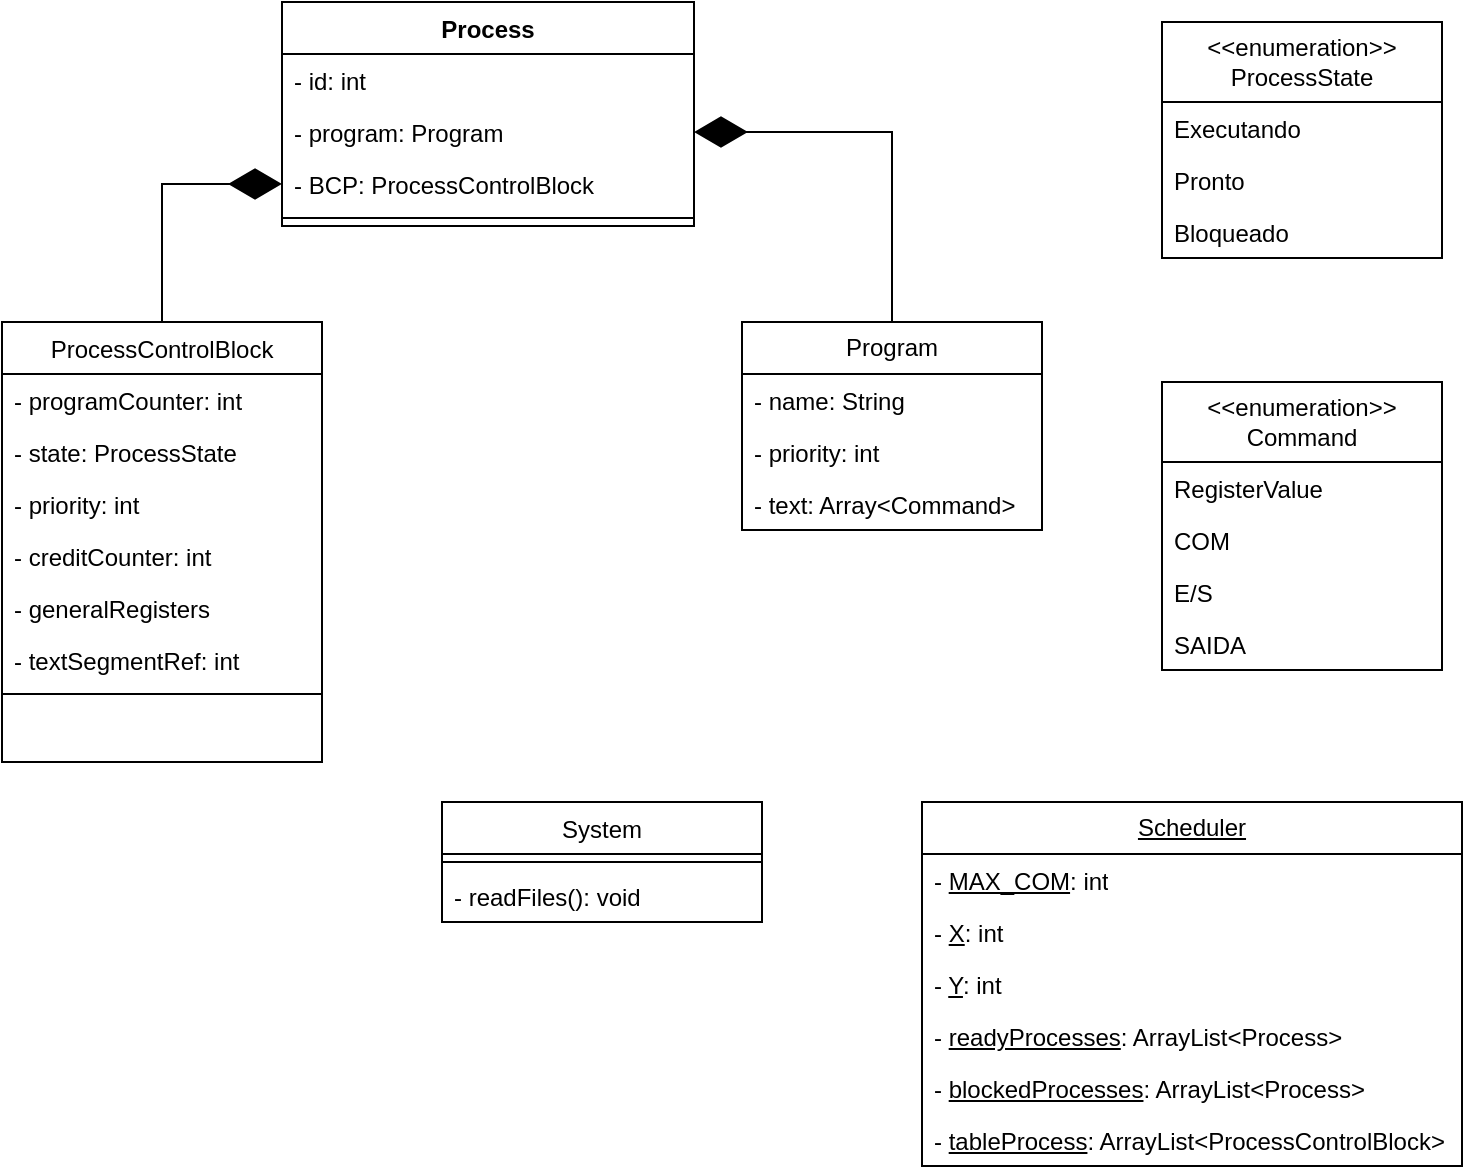 <mxfile version="24.7.8">
  <diagram id="C5RBs43oDa-KdzZeNtuy" name="Page-1">
    <mxGraphModel dx="1013" dy="596" grid="1" gridSize="10" guides="1" tooltips="1" connect="1" arrows="1" fold="1" page="1" pageScale="1" pageWidth="827" pageHeight="1169" math="0" shadow="0">
      <root>
        <mxCell id="WIyWlLk6GJQsqaUBKTNV-0" />
        <mxCell id="WIyWlLk6GJQsqaUBKTNV-1" parent="WIyWlLk6GJQsqaUBKTNV-0" />
        <mxCell id="KPxVCL9Rs357wV_ZgK6z-15" style="edgeStyle=orthogonalEdgeStyle;rounded=0;orthogonalLoop=1;jettySize=auto;html=1;exitX=0.5;exitY=0;exitDx=0;exitDy=0;entryX=0;entryY=0.5;entryDx=0;entryDy=0;endArrow=diamondThin;endFill=1;strokeColor=default;endSize=24;" edge="1" parent="WIyWlLk6GJQsqaUBKTNV-1" source="zkfFHV4jXpPFQw0GAbJ--0" target="KPxVCL9Rs357wV_ZgK6z-12">
          <mxGeometry relative="1" as="geometry" />
        </mxCell>
        <mxCell id="zkfFHV4jXpPFQw0GAbJ--0" value="ProcessControlBlock" style="swimlane;fontStyle=0;align=center;verticalAlign=top;childLayout=stackLayout;horizontal=1;startSize=26;horizontalStack=0;resizeParent=1;resizeLast=0;collapsible=1;marginBottom=0;rounded=0;shadow=0;strokeWidth=1;" parent="WIyWlLk6GJQsqaUBKTNV-1" vertex="1">
          <mxGeometry x="60" y="200" width="160" height="220" as="geometry">
            <mxRectangle x="230" y="140" width="160" height="26" as="alternateBounds" />
          </mxGeometry>
        </mxCell>
        <mxCell id="zkfFHV4jXpPFQw0GAbJ--1" value="- programCounter: int" style="text;align=left;verticalAlign=top;spacingLeft=4;spacingRight=4;overflow=hidden;rotatable=0;points=[[0,0.5],[1,0.5]];portConstraint=eastwest;" parent="zkfFHV4jXpPFQw0GAbJ--0" vertex="1">
          <mxGeometry y="26" width="160" height="26" as="geometry" />
        </mxCell>
        <mxCell id="zkfFHV4jXpPFQw0GAbJ--2" value="- state: ProcessState" style="text;align=left;verticalAlign=top;spacingLeft=4;spacingRight=4;overflow=hidden;rotatable=0;points=[[0,0.5],[1,0.5]];portConstraint=eastwest;rounded=0;shadow=0;html=0;" parent="zkfFHV4jXpPFQw0GAbJ--0" vertex="1">
          <mxGeometry y="52" width="160" height="26" as="geometry" />
        </mxCell>
        <mxCell id="zkfFHV4jXpPFQw0GAbJ--3" value="- priority: int" style="text;align=left;verticalAlign=top;spacingLeft=4;spacingRight=4;overflow=hidden;rotatable=0;points=[[0,0.5],[1,0.5]];portConstraint=eastwest;rounded=0;shadow=0;html=0;" parent="zkfFHV4jXpPFQw0GAbJ--0" vertex="1">
          <mxGeometry y="78" width="160" height="26" as="geometry" />
        </mxCell>
        <mxCell id="KPxVCL9Rs357wV_ZgK6z-3" value="- creditCounter: int" style="text;align=left;verticalAlign=top;spacingLeft=4;spacingRight=4;overflow=hidden;rotatable=0;points=[[0,0.5],[1,0.5]];portConstraint=eastwest;rounded=0;shadow=0;html=0;" vertex="1" parent="zkfFHV4jXpPFQw0GAbJ--0">
          <mxGeometry y="104" width="160" height="26" as="geometry" />
        </mxCell>
        <mxCell id="KPxVCL9Rs357wV_ZgK6z-4" value="- generalRegisters" style="text;align=left;verticalAlign=top;spacingLeft=4;spacingRight=4;overflow=hidden;rotatable=0;points=[[0,0.5],[1,0.5]];portConstraint=eastwest;rounded=0;shadow=0;html=0;" vertex="1" parent="zkfFHV4jXpPFQw0GAbJ--0">
          <mxGeometry y="130" width="160" height="26" as="geometry" />
        </mxCell>
        <mxCell id="KPxVCL9Rs357wV_ZgK6z-6" value="- textSegmentRef: int" style="text;align=left;verticalAlign=top;spacingLeft=4;spacingRight=4;overflow=hidden;rotatable=0;points=[[0,0.5],[1,0.5]];portConstraint=eastwest;" vertex="1" parent="zkfFHV4jXpPFQw0GAbJ--0">
          <mxGeometry y="156" width="160" height="26" as="geometry" />
        </mxCell>
        <mxCell id="zkfFHV4jXpPFQw0GAbJ--4" value="" style="line;html=1;strokeWidth=1;align=left;verticalAlign=middle;spacingTop=-1;spacingLeft=3;spacingRight=3;rotatable=0;labelPosition=right;points=[];portConstraint=eastwest;" parent="zkfFHV4jXpPFQw0GAbJ--0" vertex="1">
          <mxGeometry y="182" width="160" height="8" as="geometry" />
        </mxCell>
        <mxCell id="KPxVCL9Rs357wV_ZgK6z-7" value="Process" style="swimlane;fontStyle=1;align=center;verticalAlign=top;childLayout=stackLayout;horizontal=1;startSize=26;horizontalStack=0;resizeParent=1;resizeParentMax=0;resizeLast=0;collapsible=1;marginBottom=0;whiteSpace=wrap;html=1;" vertex="1" parent="WIyWlLk6GJQsqaUBKTNV-1">
          <mxGeometry x="200" y="40" width="206" height="112" as="geometry" />
        </mxCell>
        <mxCell id="KPxVCL9Rs357wV_ZgK6z-11" value="- id: int" style="text;strokeColor=none;fillColor=none;align=left;verticalAlign=top;spacingLeft=4;spacingRight=4;overflow=hidden;rotatable=0;points=[[0,0.5],[1,0.5]];portConstraint=eastwest;whiteSpace=wrap;html=1;" vertex="1" parent="KPxVCL9Rs357wV_ZgK6z-7">
          <mxGeometry y="26" width="206" height="26" as="geometry" />
        </mxCell>
        <mxCell id="KPxVCL9Rs357wV_ZgK6z-40" value="- program: Program" style="text;strokeColor=none;fillColor=none;align=left;verticalAlign=top;spacingLeft=4;spacingRight=4;overflow=hidden;rotatable=0;points=[[0,0.5],[1,0.5]];portConstraint=eastwest;whiteSpace=wrap;html=1;" vertex="1" parent="KPxVCL9Rs357wV_ZgK6z-7">
          <mxGeometry y="52" width="206" height="26" as="geometry" />
        </mxCell>
        <mxCell id="KPxVCL9Rs357wV_ZgK6z-12" value="- BCP: P&lt;span style=&quot;background-color: initial;&quot;&gt;rocessControlBlock&lt;/span&gt;" style="text;strokeColor=none;fillColor=none;align=left;verticalAlign=top;spacingLeft=4;spacingRight=4;overflow=hidden;rotatable=0;points=[[0,0.5],[1,0.5]];portConstraint=eastwest;whiteSpace=wrap;html=1;" vertex="1" parent="KPxVCL9Rs357wV_ZgK6z-7">
          <mxGeometry y="78" width="206" height="26" as="geometry" />
        </mxCell>
        <mxCell id="KPxVCL9Rs357wV_ZgK6z-9" value="" style="line;strokeWidth=1;fillColor=none;align=left;verticalAlign=middle;spacingTop=-1;spacingLeft=3;spacingRight=3;rotatable=0;labelPosition=right;points=[];portConstraint=eastwest;strokeColor=inherit;" vertex="1" parent="KPxVCL9Rs357wV_ZgK6z-7">
          <mxGeometry y="104" width="206" height="8" as="geometry" />
        </mxCell>
        <mxCell id="KPxVCL9Rs357wV_ZgK6z-18" value="&lt;u&gt;Scheduler&lt;/u&gt;" style="swimlane;fontStyle=0;childLayout=stackLayout;horizontal=1;startSize=26;fillColor=none;horizontalStack=0;resizeParent=1;resizeParentMax=0;resizeLast=0;collapsible=1;marginBottom=0;whiteSpace=wrap;html=1;" vertex="1" parent="WIyWlLk6GJQsqaUBKTNV-1">
          <mxGeometry x="520" y="440" width="270" height="182" as="geometry" />
        </mxCell>
        <mxCell id="KPxVCL9Rs357wV_ZgK6z-19" value="- &lt;u&gt;MAX_COM&lt;/u&gt;: int" style="text;strokeColor=none;fillColor=none;align=left;verticalAlign=top;spacingLeft=4;spacingRight=4;overflow=hidden;rotatable=0;points=[[0,0.5],[1,0.5]];portConstraint=eastwest;whiteSpace=wrap;html=1;" vertex="1" parent="KPxVCL9Rs357wV_ZgK6z-18">
          <mxGeometry y="26" width="270" height="26" as="geometry" />
        </mxCell>
        <mxCell id="KPxVCL9Rs357wV_ZgK6z-30" value="- &lt;u&gt;X&lt;/u&gt;: int" style="text;strokeColor=none;fillColor=none;align=left;verticalAlign=top;spacingLeft=4;spacingRight=4;overflow=hidden;rotatable=0;points=[[0,0.5],[1,0.5]];portConstraint=eastwest;whiteSpace=wrap;html=1;" vertex="1" parent="KPxVCL9Rs357wV_ZgK6z-18">
          <mxGeometry y="52" width="270" height="26" as="geometry" />
        </mxCell>
        <mxCell id="KPxVCL9Rs357wV_ZgK6z-31" value="- &lt;u&gt;Y&lt;/u&gt;: int" style="text;strokeColor=none;fillColor=none;align=left;verticalAlign=top;spacingLeft=4;spacingRight=4;overflow=hidden;rotatable=0;points=[[0,0.5],[1,0.5]];portConstraint=eastwest;whiteSpace=wrap;html=1;" vertex="1" parent="KPxVCL9Rs357wV_ZgK6z-18">
          <mxGeometry y="78" width="270" height="26" as="geometry" />
        </mxCell>
        <mxCell id="KPxVCL9Rs357wV_ZgK6z-28" value="- &lt;u&gt;readyProcesses&lt;/u&gt;: ArrayList&amp;lt;Process&amp;gt;" style="text;strokeColor=none;fillColor=none;align=left;verticalAlign=top;spacingLeft=4;spacingRight=4;overflow=hidden;rotatable=0;points=[[0,0.5],[1,0.5]];portConstraint=eastwest;whiteSpace=wrap;html=1;" vertex="1" parent="KPxVCL9Rs357wV_ZgK6z-18">
          <mxGeometry y="104" width="270" height="26" as="geometry" />
        </mxCell>
        <mxCell id="KPxVCL9Rs357wV_ZgK6z-29" value="- &lt;u&gt;blockedProcesses&lt;/u&gt;: ArrayList&amp;lt;Process&amp;gt;" style="text;strokeColor=none;fillColor=none;align=left;verticalAlign=top;spacingLeft=4;spacingRight=4;overflow=hidden;rotatable=0;points=[[0,0.5],[1,0.5]];portConstraint=eastwest;whiteSpace=wrap;html=1;" vertex="1" parent="KPxVCL9Rs357wV_ZgK6z-18">
          <mxGeometry y="130" width="270" height="26" as="geometry" />
        </mxCell>
        <mxCell id="KPxVCL9Rs357wV_ZgK6z-32" value="- &lt;u&gt;tableProcess&lt;/u&gt;: ArrayList&amp;lt;&lt;span style=&quot;text-align: center; text-wrap: nowrap;&quot;&gt;ProcessControlBlock&lt;/span&gt;&amp;gt;" style="text;strokeColor=none;fillColor=none;align=left;verticalAlign=top;spacingLeft=4;spacingRight=4;overflow=hidden;rotatable=0;points=[[0,0.5],[1,0.5]];portConstraint=eastwest;whiteSpace=wrap;html=1;" vertex="1" parent="KPxVCL9Rs357wV_ZgK6z-18">
          <mxGeometry y="156" width="270" height="26" as="geometry" />
        </mxCell>
        <mxCell id="KPxVCL9Rs357wV_ZgK6z-24" value="&amp;lt;&amp;lt;enumeration&amp;gt;&amp;gt;&lt;br&gt;ProcessState" style="swimlane;fontStyle=0;childLayout=stackLayout;horizontal=1;startSize=40;fillColor=none;horizontalStack=0;resizeParent=1;resizeParentMax=0;resizeLast=0;collapsible=1;marginBottom=0;whiteSpace=wrap;html=1;" vertex="1" parent="WIyWlLk6GJQsqaUBKTNV-1">
          <mxGeometry x="640" y="50" width="140" height="118" as="geometry" />
        </mxCell>
        <mxCell id="KPxVCL9Rs357wV_ZgK6z-25" value="Executando" style="text;strokeColor=none;fillColor=none;align=left;verticalAlign=top;spacingLeft=4;spacingRight=4;overflow=hidden;rotatable=0;points=[[0,0.5],[1,0.5]];portConstraint=eastwest;whiteSpace=wrap;html=1;" vertex="1" parent="KPxVCL9Rs357wV_ZgK6z-24">
          <mxGeometry y="40" width="140" height="26" as="geometry" />
        </mxCell>
        <mxCell id="KPxVCL9Rs357wV_ZgK6z-26" value="Pronto" style="text;strokeColor=none;fillColor=none;align=left;verticalAlign=top;spacingLeft=4;spacingRight=4;overflow=hidden;rotatable=0;points=[[0,0.5],[1,0.5]];portConstraint=eastwest;whiteSpace=wrap;html=1;" vertex="1" parent="KPxVCL9Rs357wV_ZgK6z-24">
          <mxGeometry y="66" width="140" height="26" as="geometry" />
        </mxCell>
        <mxCell id="KPxVCL9Rs357wV_ZgK6z-27" value="Bloqueado" style="text;strokeColor=none;fillColor=none;align=left;verticalAlign=top;spacingLeft=4;spacingRight=4;overflow=hidden;rotatable=0;points=[[0,0.5],[1,0.5]];portConstraint=eastwest;whiteSpace=wrap;html=1;" vertex="1" parent="KPxVCL9Rs357wV_ZgK6z-24">
          <mxGeometry y="92" width="140" height="26" as="geometry" />
        </mxCell>
        <mxCell id="KPxVCL9Rs357wV_ZgK6z-41" style="edgeStyle=orthogonalEdgeStyle;rounded=0;orthogonalLoop=1;jettySize=auto;html=1;exitX=0.5;exitY=0;exitDx=0;exitDy=0;entryX=1;entryY=0.5;entryDx=0;entryDy=0;endSize=24;endArrow=diamondThin;endFill=1;" edge="1" parent="WIyWlLk6GJQsqaUBKTNV-1" source="KPxVCL9Rs357wV_ZgK6z-33" target="KPxVCL9Rs357wV_ZgK6z-40">
          <mxGeometry relative="1" as="geometry" />
        </mxCell>
        <mxCell id="KPxVCL9Rs357wV_ZgK6z-33" value="Program" style="swimlane;fontStyle=0;childLayout=stackLayout;horizontal=1;startSize=26;fillColor=none;horizontalStack=0;resizeParent=1;resizeParentMax=0;resizeLast=0;collapsible=1;marginBottom=0;whiteSpace=wrap;html=1;" vertex="1" parent="WIyWlLk6GJQsqaUBKTNV-1">
          <mxGeometry x="430" y="200" width="150" height="104" as="geometry" />
        </mxCell>
        <mxCell id="KPxVCL9Rs357wV_ZgK6z-8" value="- name: String" style="text;strokeColor=none;fillColor=none;align=left;verticalAlign=top;spacingLeft=4;spacingRight=4;overflow=hidden;rotatable=0;points=[[0,0.5],[1,0.5]];portConstraint=eastwest;whiteSpace=wrap;html=1;" vertex="1" parent="KPxVCL9Rs357wV_ZgK6z-33">
          <mxGeometry y="26" width="150" height="26" as="geometry" />
        </mxCell>
        <mxCell id="KPxVCL9Rs357wV_ZgK6z-38" value="- priority: int" style="text;strokeColor=none;fillColor=none;align=left;verticalAlign=top;spacingLeft=4;spacingRight=4;overflow=hidden;rotatable=0;points=[[0,0.5],[1,0.5]];portConstraint=eastwest;whiteSpace=wrap;html=1;" vertex="1" parent="KPxVCL9Rs357wV_ZgK6z-33">
          <mxGeometry y="52" width="150" height="26" as="geometry" />
        </mxCell>
        <mxCell id="KPxVCL9Rs357wV_ZgK6z-39" value="- text: Array&amp;lt;Command&amp;gt;" style="text;strokeColor=none;fillColor=none;align=left;verticalAlign=top;spacingLeft=4;spacingRight=4;overflow=hidden;rotatable=0;points=[[0,0.5],[1,0.5]];portConstraint=eastwest;whiteSpace=wrap;html=1;" vertex="1" parent="KPxVCL9Rs357wV_ZgK6z-33">
          <mxGeometry y="78" width="150" height="26" as="geometry" />
        </mxCell>
        <mxCell id="KPxVCL9Rs357wV_ZgK6z-42" value="System" style="swimlane;fontStyle=0;align=center;verticalAlign=top;childLayout=stackLayout;horizontal=1;startSize=26;horizontalStack=0;resizeParent=1;resizeLast=0;collapsible=1;marginBottom=0;rounded=0;shadow=0;strokeWidth=1;" vertex="1" parent="WIyWlLk6GJQsqaUBKTNV-1">
          <mxGeometry x="280" y="440" width="160" height="60" as="geometry">
            <mxRectangle x="230" y="140" width="160" height="26" as="alternateBounds" />
          </mxGeometry>
        </mxCell>
        <mxCell id="KPxVCL9Rs357wV_ZgK6z-49" value="" style="line;html=1;strokeWidth=1;align=left;verticalAlign=middle;spacingTop=-1;spacingLeft=3;spacingRight=3;rotatable=0;labelPosition=right;points=[];portConstraint=eastwest;" vertex="1" parent="KPxVCL9Rs357wV_ZgK6z-42">
          <mxGeometry y="26" width="160" height="8" as="geometry" />
        </mxCell>
        <mxCell id="KPxVCL9Rs357wV_ZgK6z-50" value="- readFiles(): void" style="text;align=left;verticalAlign=top;spacingLeft=4;spacingRight=4;overflow=hidden;rotatable=0;points=[[0,0.5],[1,0.5]];portConstraint=eastwest;" vertex="1" parent="KPxVCL9Rs357wV_ZgK6z-42">
          <mxGeometry y="34" width="160" height="26" as="geometry" />
        </mxCell>
        <mxCell id="KPxVCL9Rs357wV_ZgK6z-52" value="&amp;lt;&amp;lt;enumeration&amp;gt;&amp;gt;&lt;br&gt;Command" style="swimlane;fontStyle=0;childLayout=stackLayout;horizontal=1;startSize=40;fillColor=none;horizontalStack=0;resizeParent=1;resizeParentMax=0;resizeLast=0;collapsible=1;marginBottom=0;whiteSpace=wrap;html=1;" vertex="1" parent="WIyWlLk6GJQsqaUBKTNV-1">
          <mxGeometry x="640" y="230" width="140" height="144" as="geometry" />
        </mxCell>
        <mxCell id="KPxVCL9Rs357wV_ZgK6z-53" value="RegisterValue" style="text;strokeColor=none;fillColor=none;align=left;verticalAlign=top;spacingLeft=4;spacingRight=4;overflow=hidden;rotatable=0;points=[[0,0.5],[1,0.5]];portConstraint=eastwest;whiteSpace=wrap;html=1;" vertex="1" parent="KPxVCL9Rs357wV_ZgK6z-52">
          <mxGeometry y="40" width="140" height="26" as="geometry" />
        </mxCell>
        <mxCell id="KPxVCL9Rs357wV_ZgK6z-54" value="COM" style="text;strokeColor=none;fillColor=none;align=left;verticalAlign=top;spacingLeft=4;spacingRight=4;overflow=hidden;rotatable=0;points=[[0,0.5],[1,0.5]];portConstraint=eastwest;whiteSpace=wrap;html=1;" vertex="1" parent="KPxVCL9Rs357wV_ZgK6z-52">
          <mxGeometry y="66" width="140" height="26" as="geometry" />
        </mxCell>
        <mxCell id="KPxVCL9Rs357wV_ZgK6z-55" value="E/S" style="text;strokeColor=none;fillColor=none;align=left;verticalAlign=top;spacingLeft=4;spacingRight=4;overflow=hidden;rotatable=0;points=[[0,0.5],[1,0.5]];portConstraint=eastwest;whiteSpace=wrap;html=1;" vertex="1" parent="KPxVCL9Rs357wV_ZgK6z-52">
          <mxGeometry y="92" width="140" height="26" as="geometry" />
        </mxCell>
        <mxCell id="KPxVCL9Rs357wV_ZgK6z-56" value="SAIDA" style="text;strokeColor=none;fillColor=none;align=left;verticalAlign=top;spacingLeft=4;spacingRight=4;overflow=hidden;rotatable=0;points=[[0,0.5],[1,0.5]];portConstraint=eastwest;whiteSpace=wrap;html=1;" vertex="1" parent="KPxVCL9Rs357wV_ZgK6z-52">
          <mxGeometry y="118" width="140" height="26" as="geometry" />
        </mxCell>
      </root>
    </mxGraphModel>
  </diagram>
</mxfile>
